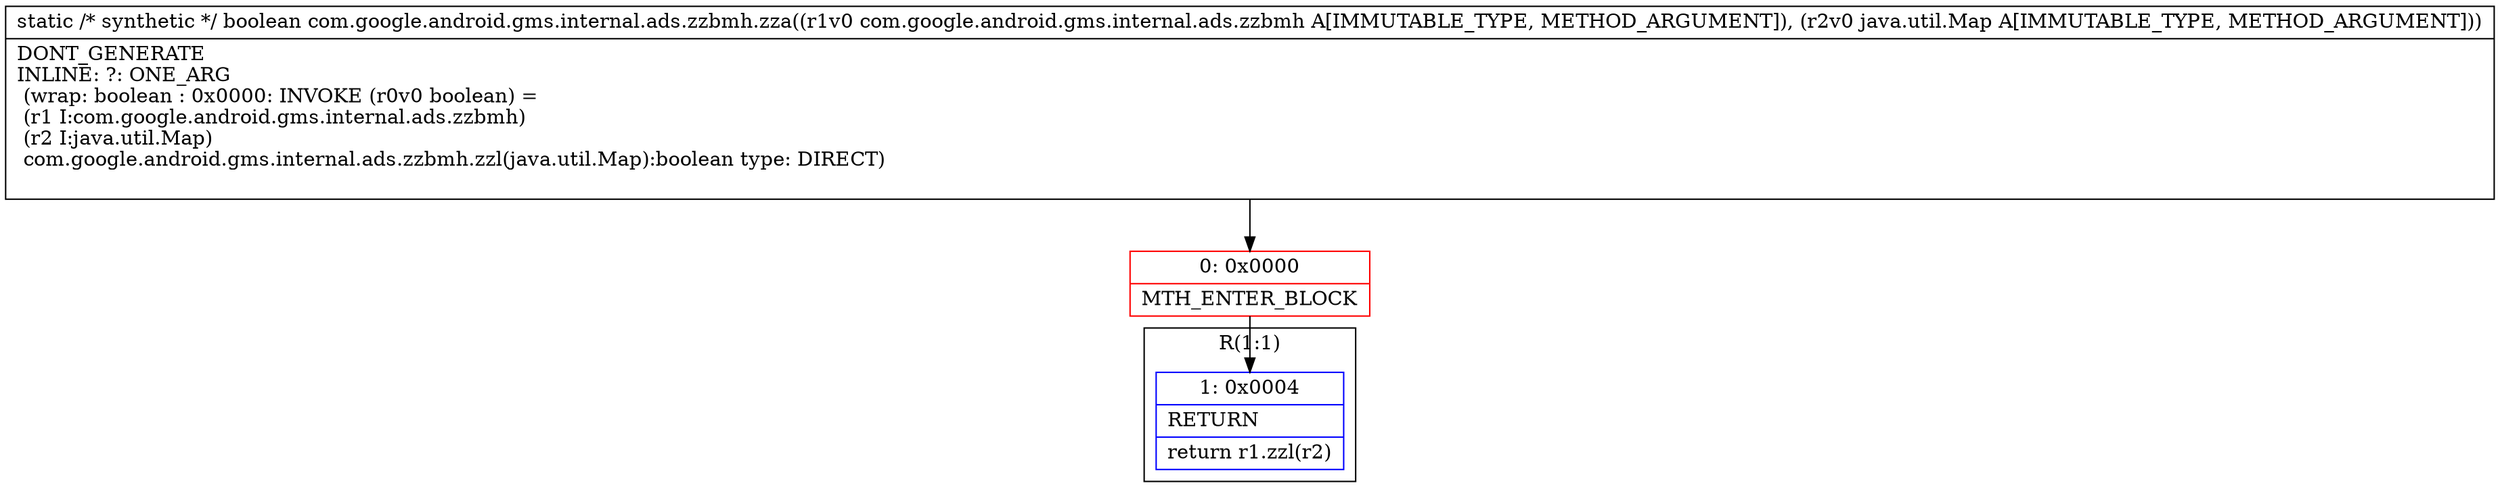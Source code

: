 digraph "CFG forcom.google.android.gms.internal.ads.zzbmh.zza(Lcom\/google\/android\/gms\/internal\/ads\/zzbmh;Ljava\/util\/Map;)Z" {
subgraph cluster_Region_667118131 {
label = "R(1:1)";
node [shape=record,color=blue];
Node_1 [shape=record,label="{1\:\ 0x0004|RETURN\l|return r1.zzl(r2)\l}"];
}
Node_0 [shape=record,color=red,label="{0\:\ 0x0000|MTH_ENTER_BLOCK\l}"];
MethodNode[shape=record,label="{static \/* synthetic *\/ boolean com.google.android.gms.internal.ads.zzbmh.zza((r1v0 com.google.android.gms.internal.ads.zzbmh A[IMMUTABLE_TYPE, METHOD_ARGUMENT]), (r2v0 java.util.Map A[IMMUTABLE_TYPE, METHOD_ARGUMENT]))  | DONT_GENERATE\lINLINE: ?: ONE_ARG  \l  (wrap: boolean : 0x0000: INVOKE  (r0v0 boolean) = \l  (r1 I:com.google.android.gms.internal.ads.zzbmh)\l  (r2 I:java.util.Map)\l com.google.android.gms.internal.ads.zzbmh.zzl(java.util.Map):boolean type: DIRECT)\l\l}"];
MethodNode -> Node_0;
Node_0 -> Node_1;
}

